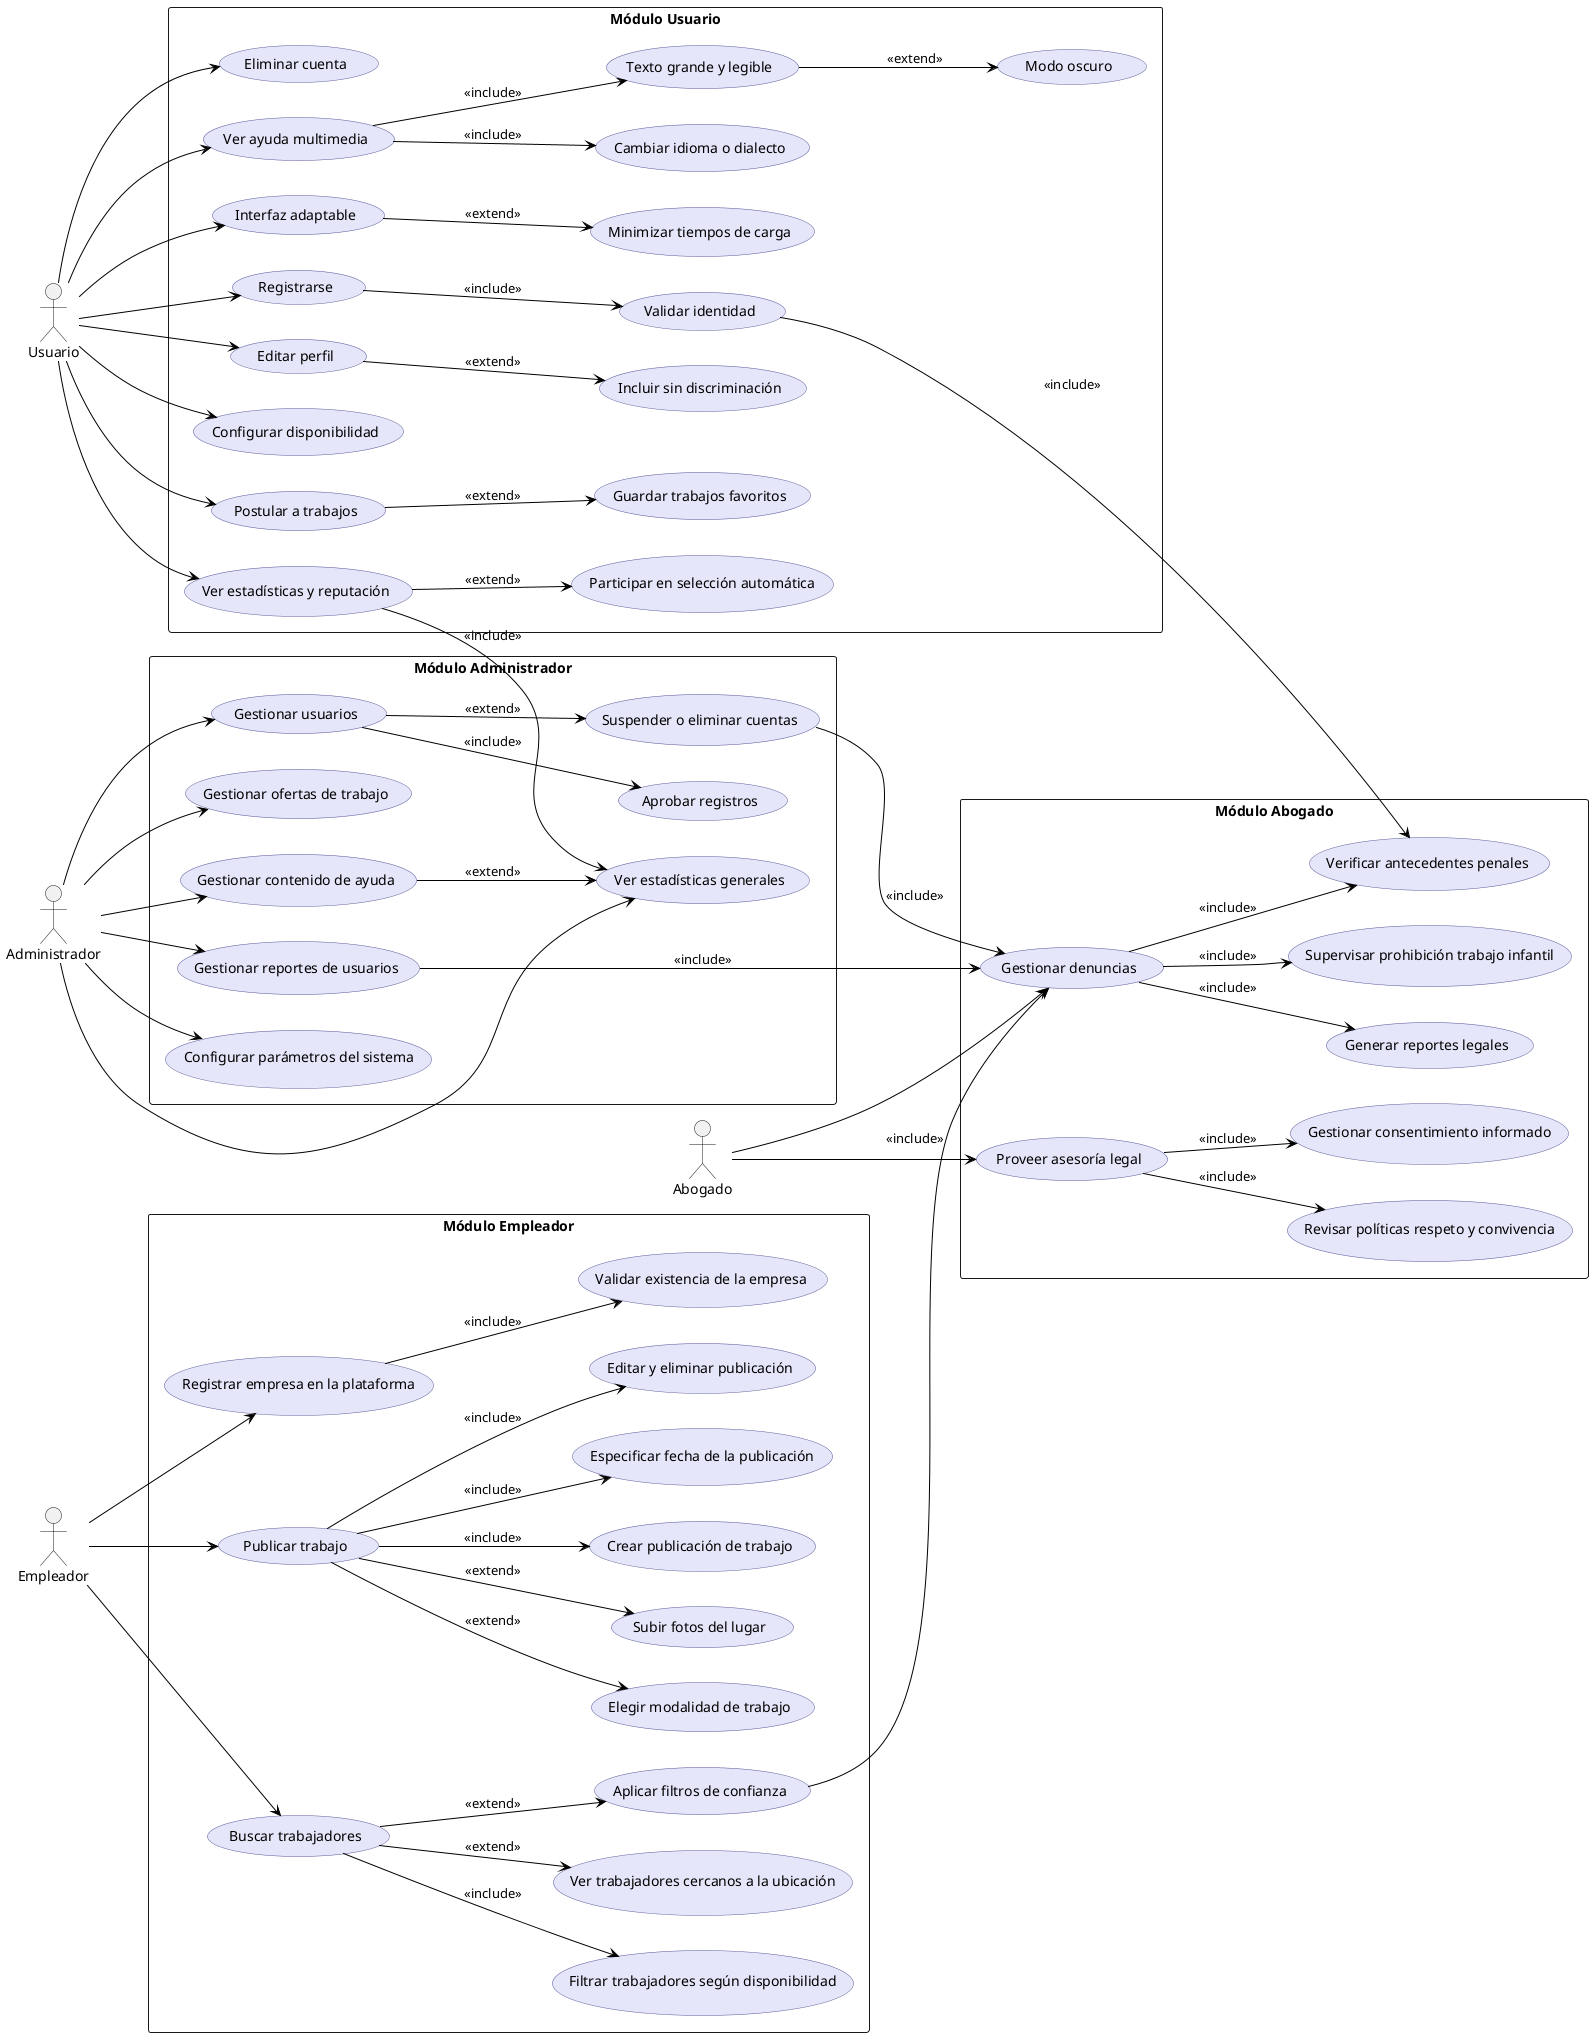 @startuml uml
left to right direction
skinparam packageStyle rectangle
skinparam backgroundColor #ffffff
skinparam usecase {
  BackgroundColor #e6e6fa
  BorderColor #5a5a99
  ArrowColor Black
  FontColor Black
}

actor Usuario
actor Empleador
actor Administrador
actor Abogado

rectangle "Módulo Usuario" {
  usecase "Registrarse" as U_UC01
  usecase "Validar identidad" as U_UC02
  usecase "Editar perfil" as U_UC03
  usecase "Configurar disponibilidad" as U_UC04
  usecase "Postular a trabajos" as U_UC05
  usecase "Guardar trabajos favoritos" as U_UC06
  usecase "Ver estadísticas y reputación" as U_UC07
  usecase "Eliminar cuenta" as U_UC08
  usecase "Participar en selección automática" as U_UC09
  usecase "Incluir sin discriminación" as U_UC10

  usecase "Ver ayuda multimedia" as U_UX01
  usecase "Texto grande y legible" as U_UX02
  usecase "Cambiar idioma o dialecto" as U_UX03
  usecase "Modo oscuro" as U_UX04
  usecase "Interfaz adaptable" as U_UX05
  usecase "Minimizar tiempos de carga" as U_UX06

  U_UC01 --> U_UC02 : <<include>>
  U_UC05 --> U_UC06 : <<extend>>
  U_UC03 --> U_UC10 : <<extend>>
  U_UC07 --> U_UC09 : <<extend>>

  U_UX01 --> U_UX02 : <<include>>
  U_UX01 --> U_UX03 : <<include>>
  U_UX02 --> U_UX04 : <<extend>>
  U_UX05 --> U_UX06 : <<extend>>
}

rectangle "Módulo Empleador" {
  usecase "Registrar empresa en la plataforma" as E_UC01
  usecase "Validar existencia de la empresa" as E_UC01A

  usecase "Publicar trabajo" as E_UC02
  usecase "Crear publicación de trabajo" as E_UC02A
  usecase "Especificar fecha de la publicación" as E_UC02B
  usecase "Editar y eliminar publicación" as E_UC02C
  usecase "Elegir modalidad de trabajo" as E_UC02D
  usecase "Subir fotos del lugar" as E_UC02E

  usecase "Buscar trabajadores" as E_UC03
  usecase "Filtrar trabajadores según disponibilidad" as E_UC03A
  usecase "Ver trabajadores cercanos a la ubicación" as E_UC03B
  usecase "Aplicar filtros de confianza" as E_UC03C

  E_UC01 --> E_UC01A : <<include>>
  E_UC02 --> E_UC02A : <<include>>
  E_UC02 --> E_UC02B : <<include>>
  E_UC02 --> E_UC02C : <<include>>
  E_UC02 --> E_UC02D : <<extend>>
  E_UC02 --> E_UC02E : <<extend>>

  E_UC03 --> E_UC03A : <<include>>
  E_UC03 --> E_UC03B : <<extend>>
  E_UC03 --> E_UC03C : <<extend>>
}

rectangle "Módulo Administrador" {
  usecase "Gestionar usuarios" as A_UC01
  usecase "Aprobar registros" as A_UC02
  usecase "Gestionar ofertas de trabajo" as A_UC03
  usecase "Gestionar contenido de ayuda" as A_UC04
  usecase "Ver estadísticas generales" as A_UC05
  usecase "Gestionar reportes de usuarios" as A_UC06
  usecase "Configurar parámetros del sistema" as A_UC07
  usecase "Suspender o eliminar cuentas" as A_UC08

  A_UC01 --> A_UC02 : <<include>>
  A_UC01 --> A_UC08 : <<extend>>
  A_UC04 --> A_UC05 : <<extend>>
}

rectangle "Módulo Abogado" {
  usecase "Gestionar denuncias" as L_UC01
  usecase "Proveer asesoría legal" as L_UC02

  usecase "Verificar antecedentes penales" as L_UC01A
  usecase "Supervisar prohibición trabajo infantil" as L_UC01B
  usecase "Generar reportes legales" as L_UC01C

  usecase "Revisar políticas respeto y convivencia" as L_UC02A
  usecase "Gestionar consentimiento informado" as L_UC02B

  L_UC01 --> L_UC01A : <<include>>
  L_UC01 --> L_UC01B : <<include>>
  L_UC01 --> L_UC01C : <<include>>
  L_UC02 --> L_UC02A : <<include>>
  L_UC02 --> L_UC02B : <<include>>
}

' Conexiones actor - módulo
Usuario --> U_UC01
Usuario --> U_UC03
Usuario --> U_UC04
Usuario --> U_UC05
Usuario --> U_UC07
Usuario --> U_UC08
Usuario --> U_UX01
Usuario --> U_UX05

Empleador --> E_UC01
Empleador --> E_UC02
Empleador --> E_UC03

Administrador --> A_UC01
Administrador --> A_UC03
Administrador --> A_UC04
Administrador --> A_UC05
Administrador --> A_UC06
Administrador --> A_UC07

Abogado --> L_UC01
Abogado --> L_UC02

' Relaciones entre módulos
U_UC02 --> L_UC01A : <<include>>
U_UC07 --> A_UC05 : <<include>>
A_UC06 --> L_UC01 : <<include>>
A_UC08 --> L_UC01 : <<include>>
E_UC03C --> L_UC01 : <<include>>

@enduml
